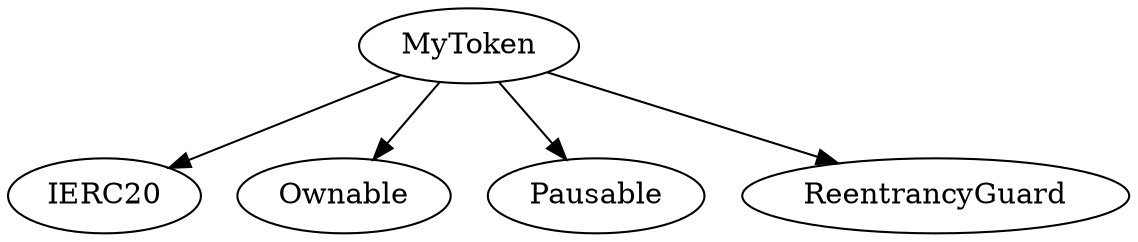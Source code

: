 digraph G {
  graph [ ratio = "auto", page = "40" ];
  "MyToken";
  "IERC20";
  "Ownable";
  "Pausable";
  "ReentrancyGuard";
  "MyToken" -> "IERC20";
  "MyToken" -> "Ownable";
  "MyToken" -> "Pausable";
  "MyToken" -> "ReentrancyGuard";
}

